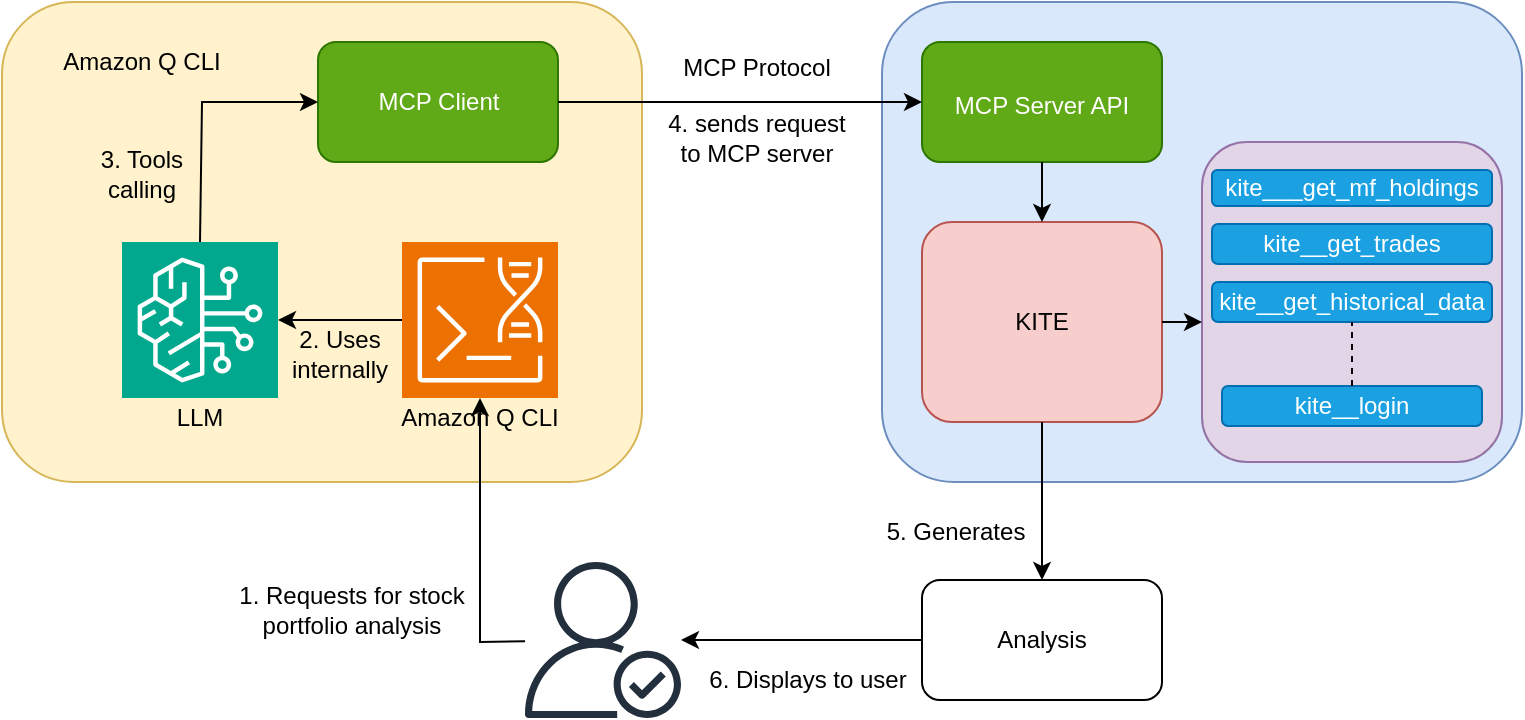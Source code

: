 <mxfile version="27.1.4">
  <diagram name="Page-1" id="1sCpQ4ILgBRNQXxo9UfI">
    <mxGraphModel dx="786" dy="427" grid="1" gridSize="10" guides="1" tooltips="1" connect="1" arrows="0" fold="1" page="1" pageScale="1" pageWidth="850" pageHeight="1100" math="0" shadow="0">
      <root>
        <mxCell id="0" />
        <mxCell id="1" parent="0" />
        <mxCell id="EwfzDVr0Y4OYVhOE1TKf-1" value="" style="rounded=1;whiteSpace=wrap;html=1;fillColor=#fff2cc;strokeColor=#d6b656;" vertex="1" parent="1">
          <mxGeometry x="80" y="80" width="320" height="240" as="geometry" />
        </mxCell>
        <mxCell id="EwfzDVr0Y4OYVhOE1TKf-2" value="" style="rounded=1;whiteSpace=wrap;html=1;fillColor=#dae8fc;strokeColor=#6c8ebf;" vertex="1" parent="1">
          <mxGeometry x="520" y="80" width="320" height="240" as="geometry" />
        </mxCell>
        <mxCell id="EwfzDVr0Y4OYVhOE1TKf-3" value="" style="sketch=0;outlineConnect=0;fontColor=#232F3E;gradientColor=none;fillColor=#232F3D;strokeColor=none;dashed=0;verticalLabelPosition=bottom;verticalAlign=top;align=center;html=1;fontSize=12;fontStyle=0;aspect=fixed;pointerEvents=1;shape=mxgraph.aws4.authenticated_user;" vertex="1" parent="1">
          <mxGeometry x="341.5" y="360" width="78" height="78" as="geometry" />
        </mxCell>
        <mxCell id="EwfzDVr0Y4OYVhOE1TKf-4" value="" style="sketch=0;points=[[0,0,0],[0.25,0,0],[0.5,0,0],[0.75,0,0],[1,0,0],[0,1,0],[0.25,1,0],[0.5,1,0],[0.75,1,0],[1,1,0],[0,0.25,0],[0,0.5,0],[0,0.75,0],[1,0.25,0],[1,0.5,0],[1,0.75,0]];outlineConnect=0;fontColor=#232F3E;fillColor=#ED7100;strokeColor=#ffffff;dashed=0;verticalLabelPosition=bottom;verticalAlign=top;align=center;html=1;fontSize=12;fontStyle=0;aspect=fixed;shape=mxgraph.aws4.resourceIcon;resIcon=mxgraph.aws4.genomics_cli;" vertex="1" parent="1">
          <mxGeometry x="280" y="200" width="78" height="78" as="geometry" />
        </mxCell>
        <mxCell id="EwfzDVr0Y4OYVhOE1TKf-5" value="" style="sketch=0;points=[[0,0,0],[0.25,0,0],[0.5,0,0],[0.75,0,0],[1,0,0],[0,1,0],[0.25,1,0],[0.5,1,0],[0.75,1,0],[1,1,0],[0,0.25,0],[0,0.5,0],[0,0.75,0],[1,0.25,0],[1,0.5,0],[1,0.75,0]];outlineConnect=0;fontColor=#232F3E;fillColor=#01A88D;strokeColor=#ffffff;dashed=0;verticalLabelPosition=bottom;verticalAlign=top;align=center;html=1;fontSize=12;fontStyle=0;aspect=fixed;shape=mxgraph.aws4.resourceIcon;resIcon=mxgraph.aws4.bedrock;" vertex="1" parent="1">
          <mxGeometry x="140" y="200" width="78" height="78" as="geometry" />
        </mxCell>
        <mxCell id="EwfzDVr0Y4OYVhOE1TKf-6" value="" style="rounded=1;whiteSpace=wrap;html=1;fillColor=#60a917;strokeColor=#2D7600;fontColor=#ffffff;" vertex="1" parent="1">
          <mxGeometry x="238" y="100" width="120" height="60" as="geometry" />
        </mxCell>
        <mxCell id="EwfzDVr0Y4OYVhOE1TKf-7" value="" style="rounded=1;whiteSpace=wrap;html=1;fillColor=#60a917;strokeColor=#2D7600;fontColor=#ffffff;" vertex="1" parent="1">
          <mxGeometry x="540" y="100" width="120" height="60" as="geometry" />
        </mxCell>
        <mxCell id="EwfzDVr0Y4OYVhOE1TKf-8" value="KITE" style="rounded=1;whiteSpace=wrap;html=1;fillColor=#f8cecc;strokeColor=#b85450;" vertex="1" parent="1">
          <mxGeometry x="540" y="190" width="120" height="100" as="geometry" />
        </mxCell>
        <mxCell id="EwfzDVr0Y4OYVhOE1TKf-9" value="Amazon Q CLI" style="text;strokeColor=none;align=center;fillColor=none;html=1;verticalAlign=middle;whiteSpace=wrap;rounded=0;" vertex="1" parent="1">
          <mxGeometry x="100" y="100" width="100" height="20" as="geometry" />
        </mxCell>
        <mxCell id="EwfzDVr0Y4OYVhOE1TKf-10" value="Amazon Q CLI" style="text;strokeColor=none;align=center;fillColor=none;html=1;verticalAlign=middle;whiteSpace=wrap;rounded=0;" vertex="1" parent="1">
          <mxGeometry x="269" y="278" width="100" height="20" as="geometry" />
        </mxCell>
        <mxCell id="EwfzDVr0Y4OYVhOE1TKf-11" value="LLM" style="text;strokeColor=none;align=center;fillColor=none;html=1;verticalAlign=middle;whiteSpace=wrap;rounded=0;" vertex="1" parent="1">
          <mxGeometry x="129" y="278" width="100" height="20" as="geometry" />
        </mxCell>
        <mxCell id="EwfzDVr0Y4OYVhOE1TKf-12" value="" style="endArrow=classic;html=1;rounded=0;entryX=0.5;entryY=0;entryDx=0;entryDy=0;" edge="1" parent="1" source="EwfzDVr0Y4OYVhOE1TKf-3" target="EwfzDVr0Y4OYVhOE1TKf-10">
          <mxGeometry width="50" height="50" relative="1" as="geometry">
            <mxPoint x="300" y="440" as="sourcePoint" />
            <mxPoint x="490" y="230" as="targetPoint" />
            <Array as="points">
              <mxPoint x="319" y="400" />
            </Array>
          </mxGeometry>
        </mxCell>
        <mxCell id="EwfzDVr0Y4OYVhOE1TKf-13" value="" style="endArrow=classic;html=1;rounded=0;entryX=1;entryY=0.5;entryDx=0;entryDy=0;entryPerimeter=0;" edge="1" parent="1" source="EwfzDVr0Y4OYVhOE1TKf-4" target="EwfzDVr0Y4OYVhOE1TKf-5">
          <mxGeometry width="50" height="50" relative="1" as="geometry">
            <mxPoint x="440" y="280" as="sourcePoint" />
            <mxPoint x="490" y="230" as="targetPoint" />
          </mxGeometry>
        </mxCell>
        <mxCell id="EwfzDVr0Y4OYVhOE1TKf-14" value="" style="endArrow=classic;html=1;rounded=0;exitX=0.5;exitY=0;exitDx=0;exitDy=0;exitPerimeter=0;entryX=0;entryY=0.5;entryDx=0;entryDy=0;" edge="1" parent="1" source="EwfzDVr0Y4OYVhOE1TKf-5" target="EwfzDVr0Y4OYVhOE1TKf-6">
          <mxGeometry width="50" height="50" relative="1" as="geometry">
            <mxPoint x="440" y="280" as="sourcePoint" />
            <mxPoint x="490" y="230" as="targetPoint" />
            <Array as="points">
              <mxPoint x="180" y="130" />
            </Array>
          </mxGeometry>
        </mxCell>
        <mxCell id="EwfzDVr0Y4OYVhOE1TKf-15" value="" style="endArrow=classic;html=1;rounded=0;exitX=1;exitY=0.5;exitDx=0;exitDy=0;" edge="1" parent="1" source="EwfzDVr0Y4OYVhOE1TKf-6" target="EwfzDVr0Y4OYVhOE1TKf-7">
          <mxGeometry width="50" height="50" relative="1" as="geometry">
            <mxPoint x="440" y="280" as="sourcePoint" />
            <mxPoint x="490" y="230" as="targetPoint" />
          </mxGeometry>
        </mxCell>
        <mxCell id="EwfzDVr0Y4OYVhOE1TKf-16" value="" style="endArrow=classic;html=1;rounded=0;exitX=0.5;exitY=1;exitDx=0;exitDy=0;entryX=0.5;entryY=0;entryDx=0;entryDy=0;" edge="1" parent="1" source="EwfzDVr0Y4OYVhOE1TKf-7" target="EwfzDVr0Y4OYVhOE1TKf-8">
          <mxGeometry width="50" height="50" relative="1" as="geometry">
            <mxPoint x="440" y="280" as="sourcePoint" />
            <mxPoint x="490" y="230" as="targetPoint" />
          </mxGeometry>
        </mxCell>
        <mxCell id="EwfzDVr0Y4OYVhOE1TKf-17" value="" style="endArrow=classic;html=1;rounded=0;exitX=0.5;exitY=1;exitDx=0;exitDy=0;" edge="1" parent="1" source="EwfzDVr0Y4OYVhOE1TKf-8" target="EwfzDVr0Y4OYVhOE1TKf-18">
          <mxGeometry width="50" height="50" relative="1" as="geometry">
            <mxPoint x="440" y="280" as="sourcePoint" />
            <mxPoint x="600" y="350" as="targetPoint" />
          </mxGeometry>
        </mxCell>
        <mxCell id="EwfzDVr0Y4OYVhOE1TKf-18" value="Analysis" style="rounded=1;whiteSpace=wrap;html=1;" vertex="1" parent="1">
          <mxGeometry x="540" y="369" width="120" height="60" as="geometry" />
        </mxCell>
        <mxCell id="EwfzDVr0Y4OYVhOE1TKf-20" value="" style="endArrow=classic;html=1;rounded=0;exitX=0;exitY=0.5;exitDx=0;exitDy=0;" edge="1" parent="1" source="EwfzDVr0Y4OYVhOE1TKf-18" target="EwfzDVr0Y4OYVhOE1TKf-3">
          <mxGeometry width="50" height="50" relative="1" as="geometry">
            <mxPoint x="530" y="400" as="sourcePoint" />
            <mxPoint x="490" y="230" as="targetPoint" />
          </mxGeometry>
        </mxCell>
        <mxCell id="EwfzDVr0Y4OYVhOE1TKf-21" value="1. Requests for stock portfolio analysis" style="text;html=1;align=center;verticalAlign=middle;whiteSpace=wrap;rounded=0;" vertex="1" parent="1">
          <mxGeometry x="190" y="369" width="130" height="30" as="geometry" />
        </mxCell>
        <mxCell id="EwfzDVr0Y4OYVhOE1TKf-22" value="2. Uses internally" style="text;html=1;align=center;verticalAlign=middle;whiteSpace=wrap;rounded=0;" vertex="1" parent="1">
          <mxGeometry x="218" y="240" width="62" height="32" as="geometry" />
        </mxCell>
        <mxCell id="EwfzDVr0Y4OYVhOE1TKf-23" value="3. Tools calling" style="text;html=1;align=center;verticalAlign=middle;whiteSpace=wrap;rounded=0;" vertex="1" parent="1">
          <mxGeometry x="119" y="150" width="62" height="32" as="geometry" />
        </mxCell>
        <mxCell id="EwfzDVr0Y4OYVhOE1TKf-25" value="&lt;span style=&quot;color: rgb(255, 255, 255);&quot;&gt;MCP Client&lt;br&gt;&lt;/span&gt;" style="text;html=1;align=center;verticalAlign=middle;whiteSpace=wrap;rounded=0;" vertex="1" parent="1">
          <mxGeometry x="256.5" y="117" width="83" height="26" as="geometry" />
        </mxCell>
        <mxCell id="EwfzDVr0Y4OYVhOE1TKf-26" value="&lt;span style=&quot;color: rgb(255, 255, 255);&quot;&gt;MCP Server API&lt;br&gt;&lt;/span&gt;" style="text;html=1;align=center;verticalAlign=middle;whiteSpace=wrap;rounded=0;" vertex="1" parent="1">
          <mxGeometry x="549.25" y="120" width="101.5" height="23" as="geometry" />
        </mxCell>
        <mxCell id="EwfzDVr0Y4OYVhOE1TKf-27" value="MCP Protocol" style="text;html=1;align=center;verticalAlign=middle;whiteSpace=wrap;rounded=0;" vertex="1" parent="1">
          <mxGeometry x="410" y="100" width="95" height="25" as="geometry" />
        </mxCell>
        <mxCell id="EwfzDVr0Y4OYVhOE1TKf-28" value="4. sends request to MCP server" style="text;html=1;align=center;verticalAlign=middle;whiteSpace=wrap;rounded=0;" vertex="1" parent="1">
          <mxGeometry x="410" y="135" width="95" height="25" as="geometry" />
        </mxCell>
        <mxCell id="EwfzDVr0Y4OYVhOE1TKf-35" value="" style="rounded=1;whiteSpace=wrap;html=1;fillColor=#e1d5e7;strokeColor=#9673a6;" vertex="1" parent="1">
          <mxGeometry x="680" y="150" width="150" height="160" as="geometry" />
        </mxCell>
        <mxCell id="EwfzDVr0Y4OYVhOE1TKf-30" value="kite___get_mf_holdings " style="rounded=1;whiteSpace=wrap;html=1;fillColor=#1ba1e2;fontColor=#ffffff;strokeColor=#006EAF;" vertex="1" parent="1">
          <mxGeometry x="685" y="164" width="140" height="18" as="geometry" />
        </mxCell>
        <mxCell id="EwfzDVr0Y4OYVhOE1TKf-36" value="kite__get_trades" style="rounded=1;whiteSpace=wrap;html=1;fillColor=#1ba1e2;fontColor=#ffffff;strokeColor=#006EAF;" vertex="1" parent="1">
          <mxGeometry x="685" y="191" width="140" height="20" as="geometry" />
        </mxCell>
        <mxCell id="EwfzDVr0Y4OYVhOE1TKf-37" value="kite__get_historical_data" style="rounded=1;whiteSpace=wrap;html=1;fillColor=#1ba1e2;fontColor=#ffffff;strokeColor=#006EAF;" vertex="1" parent="1">
          <mxGeometry x="685" y="220" width="140" height="20" as="geometry" />
        </mxCell>
        <mxCell id="EwfzDVr0Y4OYVhOE1TKf-38" value="kite__login" style="rounded=1;whiteSpace=wrap;html=1;fillColor=#1ba1e2;fontColor=#ffffff;strokeColor=#006EAF;" vertex="1" parent="1">
          <mxGeometry x="690" y="272" width="130" height="20" as="geometry" />
        </mxCell>
        <mxCell id="EwfzDVr0Y4OYVhOE1TKf-39" value="" style="endArrow=none;dashed=1;html=1;rounded=0;entryX=0.5;entryY=1;entryDx=0;entryDy=0;exitX=0.5;exitY=0;exitDx=0;exitDy=0;" edge="1" parent="1" source="EwfzDVr0Y4OYVhOE1TKf-38" target="EwfzDVr0Y4OYVhOE1TKf-37">
          <mxGeometry width="50" height="50" relative="1" as="geometry">
            <mxPoint x="450" y="280" as="sourcePoint" />
            <mxPoint x="500" y="230" as="targetPoint" />
          </mxGeometry>
        </mxCell>
        <mxCell id="EwfzDVr0Y4OYVhOE1TKf-40" value="" style="endArrow=classic;html=1;rounded=0;exitX=1;exitY=0.5;exitDx=0;exitDy=0;" edge="1" parent="1" source="EwfzDVr0Y4OYVhOE1TKf-8">
          <mxGeometry width="50" height="50" relative="1" as="geometry">
            <mxPoint x="450" y="280" as="sourcePoint" />
            <mxPoint x="680" y="240" as="targetPoint" />
          </mxGeometry>
        </mxCell>
        <mxCell id="EwfzDVr0Y4OYVhOE1TKf-41" value="5. Generates" style="text;html=1;align=center;verticalAlign=middle;whiteSpace=wrap;rounded=0;" vertex="1" parent="1">
          <mxGeometry x="517" y="330" width="80" height="30" as="geometry" />
        </mxCell>
        <mxCell id="EwfzDVr0Y4OYVhOE1TKf-42" value="6. Displays to user" style="text;html=1;align=center;verticalAlign=middle;whiteSpace=wrap;rounded=0;" vertex="1" parent="1">
          <mxGeometry x="431" y="407" width="104" height="23" as="geometry" />
        </mxCell>
      </root>
    </mxGraphModel>
  </diagram>
</mxfile>
